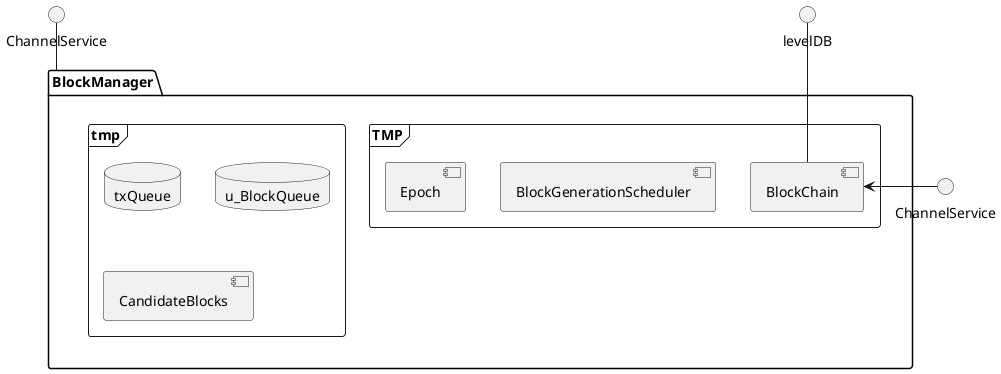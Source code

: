 @startuml

' Outside BlockManager
() ChannelService as cs

package BlockManager {
    frame TMP {
        [BlockChain]
        cs -left-> [BlockChain]
'        note left of BlockChain: Manipulate Blocks
        [BlockGenerationScheduler]
        [Epoch]
    }

    frame tmp {
        database txQueue
        database u_BlockQueue
        [CandidateBlocks]
'        note left of txQueue: AgingCache?
    }
}

' Relations
ChannelService -- BlockManager
levelDB -- BlockChain
'BlockManager <-> BlockChain: Most Important
'BlockManager -left- txQueue
'BlockManager -left- u_BlockQueue
'BlockManager - BlockGenerationScheduler
'BlockManager - CandidateBlocks
'BlockManager -- Epoch: timer related

@enduml
